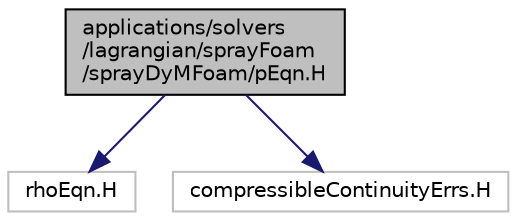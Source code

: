 digraph "applications/solvers/lagrangian/sprayFoam/sprayDyMFoam/pEqn.H"
{
  bgcolor="transparent";
  edge [fontname="Helvetica",fontsize="10",labelfontname="Helvetica",labelfontsize="10"];
  node [fontname="Helvetica",fontsize="10",shape=record];
  Node1 [label="applications/solvers\l/lagrangian/sprayFoam\l/sprayDyMFoam/pEqn.H",height=0.2,width=0.4,color="black", fillcolor="grey75", style="filled", fontcolor="black"];
  Node1 -> Node2 [color="midnightblue",fontsize="10",style="solid",fontname="Helvetica"];
  Node2 [label="rhoEqn.H",height=0.2,width=0.4,color="grey75"];
  Node1 -> Node3 [color="midnightblue",fontsize="10",style="solid",fontname="Helvetica"];
  Node3 [label="compressibleContinuityErrs.H",height=0.2,width=0.4,color="grey75"];
}
